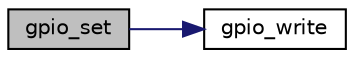 digraph "gpio_set"
{
  edge [fontname="Helvetica",fontsize="10",labelfontname="Helvetica",labelfontsize="10"];
  node [fontname="Helvetica",fontsize="10",shape=record];
  rankdir="LR";
  Node1 [label="gpio_set",height=0.2,width=0.4,color="black", fillcolor="grey75", style="filled", fontcolor="black"];
  Node1 -> Node2 [color="midnightblue",fontsize="10",style="solid",fontname="Helvetica"];
  Node2 [label="gpio_write",height=0.2,width=0.4,color="black", fillcolor="white", style="filled",URL="$group__gpio__control.html#ga86b48f47f23889ffed56ab86c0605865",tooltip="Set level of a Group of Pins (atomic) "];
}
